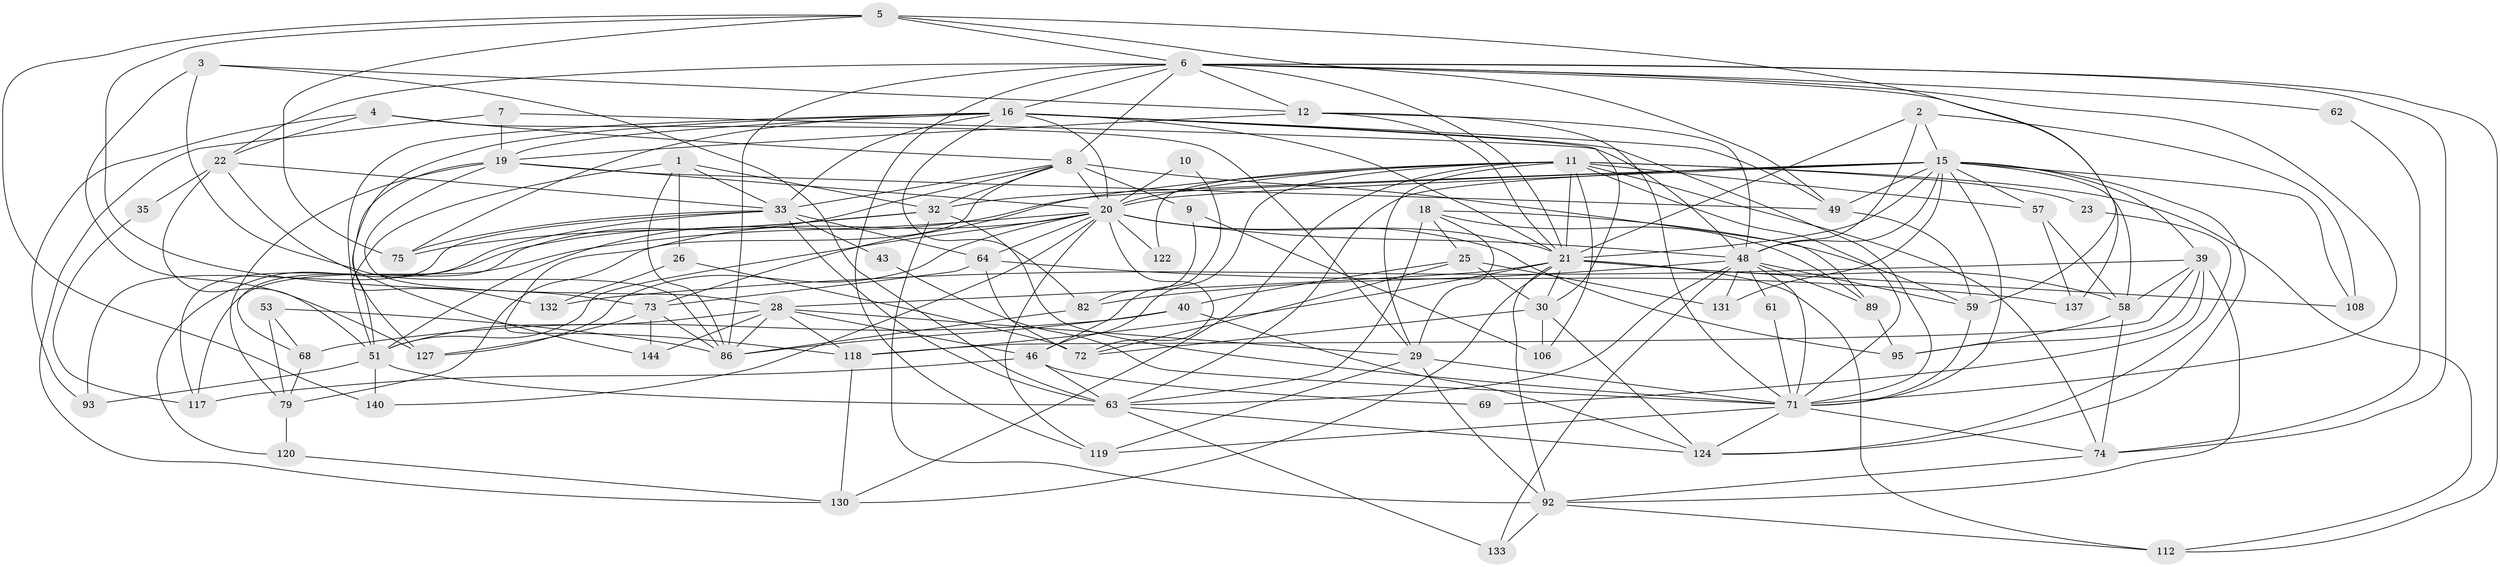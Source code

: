// original degree distribution, {3: 0.31543624161073824, 4: 0.24161073825503357, 6: 0.10738255033557047, 2: 0.10067114093959731, 5: 0.2080536912751678, 8: 0.013422818791946308, 7: 0.013422818791946308}
// Generated by graph-tools (version 1.1) at 2025/14/03/09/25 04:14:51]
// undirected, 74 vertices, 210 edges
graph export_dot {
graph [start="1"]
  node [color=gray90,style=filled];
  1 [super="+138"];
  2 [super="+45"];
  3;
  4 [super="+56"];
  5 [super="+14"];
  6 [super="+136+38+52"];
  7;
  8 [super="+17+27"];
  9;
  10;
  11 [super="+37+110+24"];
  12 [super="+13+34"];
  15 [super="+44"];
  16 [super="+31+65"];
  18 [super="+101+94"];
  19 [super="+139+128"];
  20 [super="+102+47"];
  21 [super="+81+76"];
  22 [super="+129"];
  23;
  25;
  26;
  28 [super="+55"];
  29 [super="+142"];
  30 [super="+134+85"];
  32 [super="+66"];
  33 [super="+147+99+88+36"];
  35;
  39 [super="+109"];
  40 [super="+97"];
  43;
  46 [super="+84"];
  48 [super="+121+54"];
  49 [super="+60"];
  51 [super="+107"];
  53;
  57;
  58;
  59;
  61;
  62;
  63 [super="+70"];
  64;
  68;
  69;
  71 [super="+78"];
  72 [super="+103"];
  73 [super="+105"];
  74 [super="+83"];
  75;
  79;
  82;
  86 [super="+100"];
  89;
  92 [super="+98"];
  93;
  95;
  106 [super="+123"];
  108 [super="+146"];
  112;
  117;
  118;
  119 [super="+141"];
  120;
  122;
  124;
  127 [super="+148"];
  130;
  131;
  132;
  133;
  137;
  140 [super="+143"];
  144;
  1 -- 33;
  1 -- 32;
  1 -- 26;
  1 -- 132;
  1 -- 86;
  2 -- 48;
  2 -- 108;
  2 -- 15;
  2 -- 21;
  3 -- 127;
  3 -- 12;
  3 -- 63;
  3 -- 86;
  4 -- 8;
  4 -- 22;
  4 -- 93;
  4 -- 29;
  5 -- 6;
  5 -- 140;
  5 -- 49;
  5 -- 73;
  5 -- 75;
  5 -- 59;
  6 -- 16;
  6 -- 8 [weight=2];
  6 -- 74;
  6 -- 62;
  6 -- 137;
  6 -- 119;
  6 -- 22;
  6 -- 112;
  6 -- 86;
  6 -- 71;
  6 -- 12;
  6 -- 21;
  7 -- 130;
  7 -- 19;
  7 -- 48;
  8 -- 118;
  8 -- 68;
  8 -- 89;
  8 -- 9 [weight=2];
  8 -- 32;
  8 -- 33;
  8 -- 20;
  9 -- 82;
  9 -- 106;
  10 -- 20;
  10 -- 46;
  11 -- 130;
  11 -- 23 [weight=2];
  11 -- 73 [weight=2];
  11 -- 74;
  11 -- 112;
  11 -- 71;
  11 -- 106;
  11 -- 46;
  11 -- 20;
  11 -- 57;
  11 -- 122;
  11 -- 29;
  11 -- 21;
  12 -- 19;
  12 -- 48;
  12 -- 71;
  12 -- 21;
  15 -- 63;
  15 -- 48;
  15 -- 32;
  15 -- 131;
  15 -- 39;
  15 -- 71;
  15 -- 108 [weight=2];
  15 -- 49;
  15 -- 51;
  15 -- 20;
  15 -- 21;
  15 -- 57;
  15 -- 58;
  15 -- 124;
  16 -- 82 [weight=2];
  16 -- 51;
  16 -- 33;
  16 -- 49;
  16 -- 30;
  16 -- 127;
  16 -- 71 [weight=2];
  16 -- 75;
  16 -- 19;
  16 -- 20;
  16 -- 21;
  18 -- 29;
  18 -- 89;
  18 -- 25;
  18 -- 63;
  18 -- 59;
  19 -- 79;
  19 -- 20;
  19 -- 28;
  19 -- 51;
  19 -- 49;
  20 -- 51;
  20 -- 95;
  20 -- 21 [weight=2];
  20 -- 127;
  20 -- 64;
  20 -- 72;
  20 -- 140;
  20 -- 79;
  20 -- 48;
  20 -- 117;
  20 -- 119;
  20 -- 122;
  21 -- 28;
  21 -- 58;
  21 -- 30 [weight=2];
  21 -- 130;
  21 -- 108;
  21 -- 112;
  21 -- 118;
  21 -- 92;
  22 -- 144;
  22 -- 35;
  22 -- 51;
  22 -- 33;
  23 -- 124;
  25 -- 131;
  25 -- 72;
  25 -- 40;
  25 -- 30;
  26 -- 132;
  26 -- 72;
  28 -- 144;
  28 -- 86;
  28 -- 118;
  28 -- 51;
  28 -- 46;
  28 -- 29;
  29 -- 92;
  29 -- 71 [weight=2];
  29 -- 119;
  30 -- 106 [weight=2];
  30 -- 72;
  30 -- 124;
  32 -- 92;
  32 -- 75;
  32 -- 120;
  32 -- 71;
  33 -- 117;
  33 -- 64;
  33 -- 93;
  33 -- 43;
  33 -- 75;
  33 -- 63;
  35 -- 117;
  39 -- 132;
  39 -- 69;
  39 -- 118;
  39 -- 58;
  39 -- 92;
  39 -- 95;
  40 -- 86;
  40 -- 68;
  40 -- 124;
  43 -- 71;
  46 -- 69;
  46 -- 117;
  46 -- 63;
  48 -- 61 [weight=2];
  48 -- 82;
  48 -- 89;
  48 -- 131;
  48 -- 133;
  48 -- 59;
  48 -- 71;
  48 -- 63;
  49 -- 59;
  51 -- 140;
  51 -- 93;
  51 -- 63 [weight=2];
  53 -- 86;
  53 -- 79;
  53 -- 68;
  57 -- 58;
  57 -- 137;
  58 -- 95;
  58 -- 74;
  59 -- 71;
  61 -- 71;
  62 -- 74;
  63 -- 133;
  63 -- 124;
  64 -- 137;
  64 -- 72;
  64 -- 73;
  68 -- 79;
  71 -- 74;
  71 -- 119;
  71 -- 124;
  73 -- 144;
  73 -- 127;
  73 -- 86;
  74 -- 92;
  79 -- 120;
  82 -- 86;
  89 -- 95;
  92 -- 112;
  92 -- 133;
  118 -- 130;
  120 -- 130;
}
